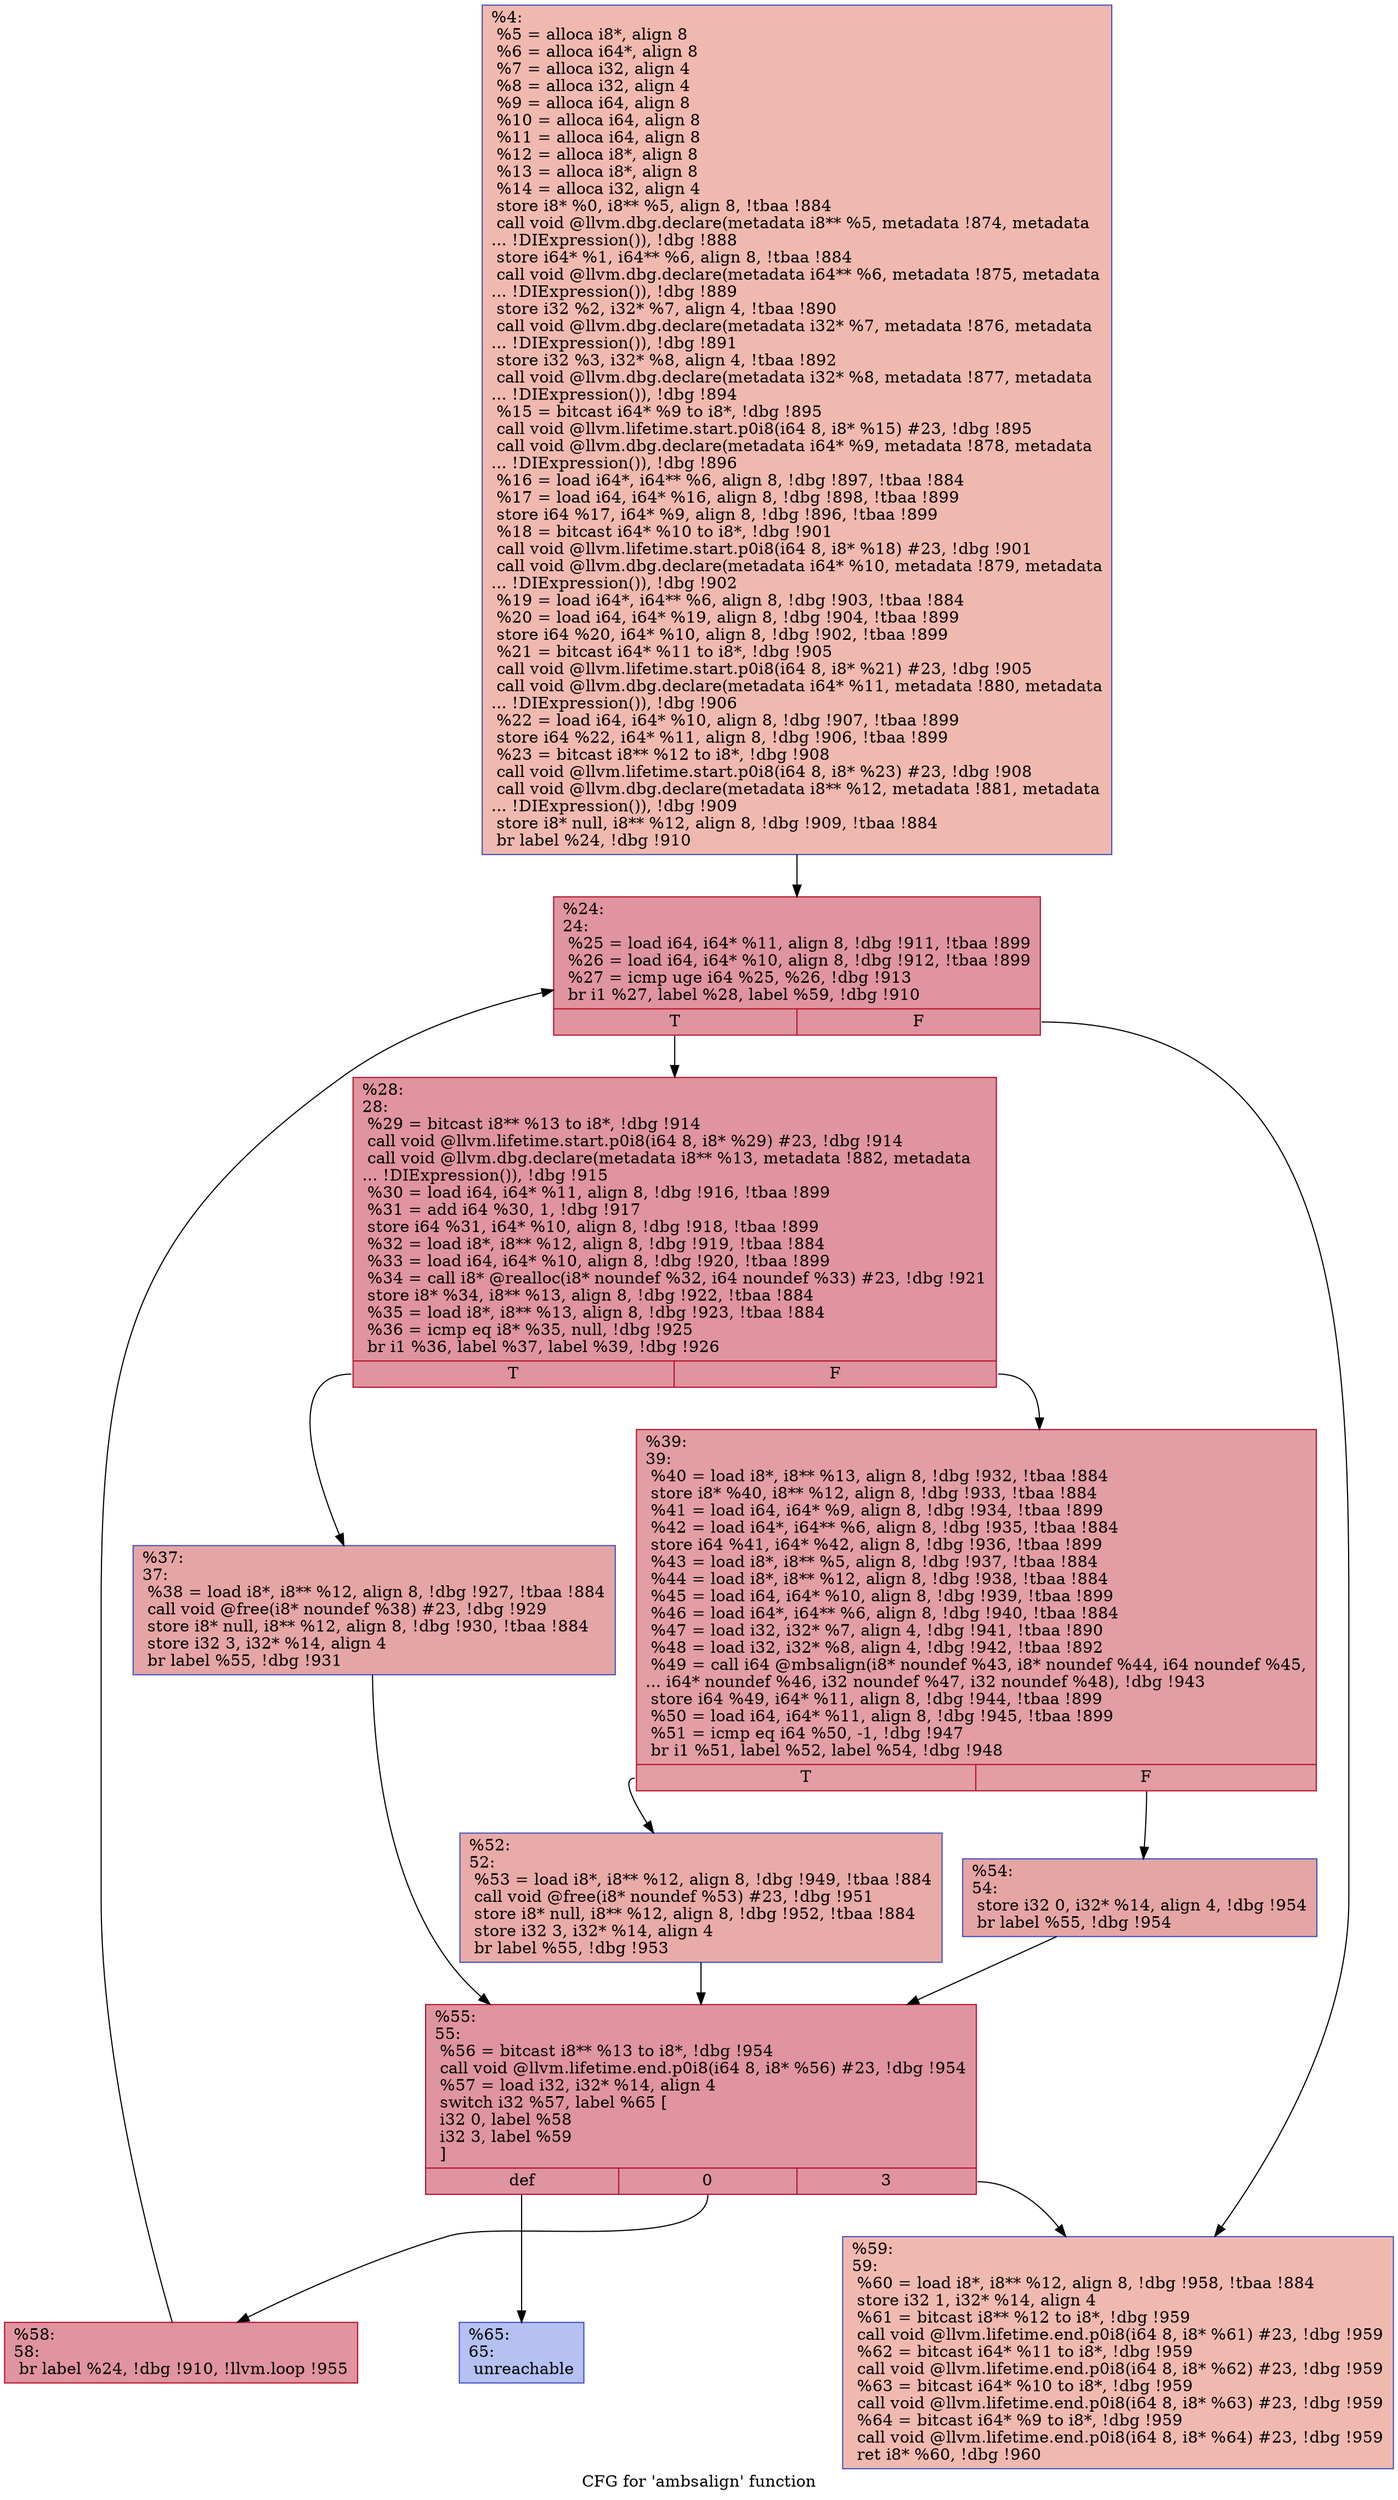 digraph "CFG for 'ambsalign' function" {
	label="CFG for 'ambsalign' function";

	Node0xd7b9f0 [shape=record,color="#3d50c3ff", style=filled, fillcolor="#de614d70",label="{%4:\l  %5 = alloca i8*, align 8\l  %6 = alloca i64*, align 8\l  %7 = alloca i32, align 4\l  %8 = alloca i32, align 4\l  %9 = alloca i64, align 8\l  %10 = alloca i64, align 8\l  %11 = alloca i64, align 8\l  %12 = alloca i8*, align 8\l  %13 = alloca i8*, align 8\l  %14 = alloca i32, align 4\l  store i8* %0, i8** %5, align 8, !tbaa !884\l  call void @llvm.dbg.declare(metadata i8** %5, metadata !874, metadata\l... !DIExpression()), !dbg !888\l  store i64* %1, i64** %6, align 8, !tbaa !884\l  call void @llvm.dbg.declare(metadata i64** %6, metadata !875, metadata\l... !DIExpression()), !dbg !889\l  store i32 %2, i32* %7, align 4, !tbaa !890\l  call void @llvm.dbg.declare(metadata i32* %7, metadata !876, metadata\l... !DIExpression()), !dbg !891\l  store i32 %3, i32* %8, align 4, !tbaa !892\l  call void @llvm.dbg.declare(metadata i32* %8, metadata !877, metadata\l... !DIExpression()), !dbg !894\l  %15 = bitcast i64* %9 to i8*, !dbg !895\l  call void @llvm.lifetime.start.p0i8(i64 8, i8* %15) #23, !dbg !895\l  call void @llvm.dbg.declare(metadata i64* %9, metadata !878, metadata\l... !DIExpression()), !dbg !896\l  %16 = load i64*, i64** %6, align 8, !dbg !897, !tbaa !884\l  %17 = load i64, i64* %16, align 8, !dbg !898, !tbaa !899\l  store i64 %17, i64* %9, align 8, !dbg !896, !tbaa !899\l  %18 = bitcast i64* %10 to i8*, !dbg !901\l  call void @llvm.lifetime.start.p0i8(i64 8, i8* %18) #23, !dbg !901\l  call void @llvm.dbg.declare(metadata i64* %10, metadata !879, metadata\l... !DIExpression()), !dbg !902\l  %19 = load i64*, i64** %6, align 8, !dbg !903, !tbaa !884\l  %20 = load i64, i64* %19, align 8, !dbg !904, !tbaa !899\l  store i64 %20, i64* %10, align 8, !dbg !902, !tbaa !899\l  %21 = bitcast i64* %11 to i8*, !dbg !905\l  call void @llvm.lifetime.start.p0i8(i64 8, i8* %21) #23, !dbg !905\l  call void @llvm.dbg.declare(metadata i64* %11, metadata !880, metadata\l... !DIExpression()), !dbg !906\l  %22 = load i64, i64* %10, align 8, !dbg !907, !tbaa !899\l  store i64 %22, i64* %11, align 8, !dbg !906, !tbaa !899\l  %23 = bitcast i8** %12 to i8*, !dbg !908\l  call void @llvm.lifetime.start.p0i8(i64 8, i8* %23) #23, !dbg !908\l  call void @llvm.dbg.declare(metadata i8** %12, metadata !881, metadata\l... !DIExpression()), !dbg !909\l  store i8* null, i8** %12, align 8, !dbg !909, !tbaa !884\l  br label %24, !dbg !910\l}"];
	Node0xd7b9f0 -> Node0xd7baa0;
	Node0xd7baa0 [shape=record,color="#b70d28ff", style=filled, fillcolor="#b70d2870",label="{%24:\l24:                                               \l  %25 = load i64, i64* %11, align 8, !dbg !911, !tbaa !899\l  %26 = load i64, i64* %10, align 8, !dbg !912, !tbaa !899\l  %27 = icmp uge i64 %25, %26, !dbg !913\l  br i1 %27, label %28, label %59, !dbg !910\l|{<s0>T|<s1>F}}"];
	Node0xd7baa0:s0 -> Node0xd7baf0;
	Node0xd7baa0:s1 -> Node0xd7bd20;
	Node0xd7baf0 [shape=record,color="#b70d28ff", style=filled, fillcolor="#b70d2870",label="{%28:\l28:                                               \l  %29 = bitcast i8** %13 to i8*, !dbg !914\l  call void @llvm.lifetime.start.p0i8(i64 8, i8* %29) #23, !dbg !914\l  call void @llvm.dbg.declare(metadata i8** %13, metadata !882, metadata\l... !DIExpression()), !dbg !915\l  %30 = load i64, i64* %11, align 8, !dbg !916, !tbaa !899\l  %31 = add i64 %30, 1, !dbg !917\l  store i64 %31, i64* %10, align 8, !dbg !918, !tbaa !899\l  %32 = load i8*, i8** %12, align 8, !dbg !919, !tbaa !884\l  %33 = load i64, i64* %10, align 8, !dbg !920, !tbaa !899\l  %34 = call i8* @realloc(i8* noundef %32, i64 noundef %33) #23, !dbg !921\l  store i8* %34, i8** %13, align 8, !dbg !922, !tbaa !884\l  %35 = load i8*, i8** %13, align 8, !dbg !923, !tbaa !884\l  %36 = icmp eq i8* %35, null, !dbg !925\l  br i1 %36, label %37, label %39, !dbg !926\l|{<s0>T|<s1>F}}"];
	Node0xd7baf0:s0 -> Node0xd7bb40;
	Node0xd7baf0:s1 -> Node0xd7bb90;
	Node0xd7bb40 [shape=record,color="#3d50c3ff", style=filled, fillcolor="#c5333470",label="{%37:\l37:                                               \l  %38 = load i8*, i8** %12, align 8, !dbg !927, !tbaa !884\l  call void @free(i8* noundef %38) #23, !dbg !929\l  store i8* null, i8** %12, align 8, !dbg !930, !tbaa !884\l  store i32 3, i32* %14, align 4\l  br label %55, !dbg !931\l}"];
	Node0xd7bb40 -> Node0xd7bc80;
	Node0xd7bb90 [shape=record,color="#b70d28ff", style=filled, fillcolor="#be242e70",label="{%39:\l39:                                               \l  %40 = load i8*, i8** %13, align 8, !dbg !932, !tbaa !884\l  store i8* %40, i8** %12, align 8, !dbg !933, !tbaa !884\l  %41 = load i64, i64* %9, align 8, !dbg !934, !tbaa !899\l  %42 = load i64*, i64** %6, align 8, !dbg !935, !tbaa !884\l  store i64 %41, i64* %42, align 8, !dbg !936, !tbaa !899\l  %43 = load i8*, i8** %5, align 8, !dbg !937, !tbaa !884\l  %44 = load i8*, i8** %12, align 8, !dbg !938, !tbaa !884\l  %45 = load i64, i64* %10, align 8, !dbg !939, !tbaa !899\l  %46 = load i64*, i64** %6, align 8, !dbg !940, !tbaa !884\l  %47 = load i32, i32* %7, align 4, !dbg !941, !tbaa !890\l  %48 = load i32, i32* %8, align 4, !dbg !942, !tbaa !892\l  %49 = call i64 @mbsalign(i8* noundef %43, i8* noundef %44, i64 noundef %45,\l... i64* noundef %46, i32 noundef %47, i32 noundef %48), !dbg !943\l  store i64 %49, i64* %11, align 8, !dbg !944, !tbaa !899\l  %50 = load i64, i64* %11, align 8, !dbg !945, !tbaa !899\l  %51 = icmp eq i64 %50, -1, !dbg !947\l  br i1 %51, label %52, label %54, !dbg !948\l|{<s0>T|<s1>F}}"];
	Node0xd7bb90:s0 -> Node0xd7bbe0;
	Node0xd7bb90:s1 -> Node0xd7bc30;
	Node0xd7bbe0 [shape=record,color="#3d50c3ff", style=filled, fillcolor="#cc403a70",label="{%52:\l52:                                               \l  %53 = load i8*, i8** %12, align 8, !dbg !949, !tbaa !884\l  call void @free(i8* noundef %53) #23, !dbg !951\l  store i8* null, i8** %12, align 8, !dbg !952, !tbaa !884\l  store i32 3, i32* %14, align 4\l  br label %55, !dbg !953\l}"];
	Node0xd7bbe0 -> Node0xd7bc80;
	Node0xd7bc30 [shape=record,color="#3d50c3ff", style=filled, fillcolor="#c5333470",label="{%54:\l54:                                               \l  store i32 0, i32* %14, align 4, !dbg !954\l  br label %55, !dbg !954\l}"];
	Node0xd7bc30 -> Node0xd7bc80;
	Node0xd7bc80 [shape=record,color="#b70d28ff", style=filled, fillcolor="#b70d2870",label="{%55:\l55:                                               \l  %56 = bitcast i8** %13 to i8*, !dbg !954\l  call void @llvm.lifetime.end.p0i8(i64 8, i8* %56) #23, !dbg !954\l  %57 = load i32, i32* %14, align 4\l  switch i32 %57, label %65 [\l    i32 0, label %58\l    i32 3, label %59\l  ]\l|{<s0>def|<s1>0|<s2>3}}"];
	Node0xd7bc80:s0 -> Node0xd7bd70;
	Node0xd7bc80:s1 -> Node0xd7bcd0;
	Node0xd7bc80:s2 -> Node0xd7bd20;
	Node0xd7bcd0 [shape=record,color="#b70d28ff", style=filled, fillcolor="#b70d2870",label="{%58:\l58:                                               \l  br label %24, !dbg !910, !llvm.loop !955\l}"];
	Node0xd7bcd0 -> Node0xd7baa0;
	Node0xd7bd20 [shape=record,color="#3d50c3ff", style=filled, fillcolor="#de614d70",label="{%59:\l59:                                               \l  %60 = load i8*, i8** %12, align 8, !dbg !958, !tbaa !884\l  store i32 1, i32* %14, align 4\l  %61 = bitcast i8** %12 to i8*, !dbg !959\l  call void @llvm.lifetime.end.p0i8(i64 8, i8* %61) #23, !dbg !959\l  %62 = bitcast i64* %11 to i8*, !dbg !959\l  call void @llvm.lifetime.end.p0i8(i64 8, i8* %62) #23, !dbg !959\l  %63 = bitcast i64* %10 to i8*, !dbg !959\l  call void @llvm.lifetime.end.p0i8(i64 8, i8* %63) #23, !dbg !959\l  %64 = bitcast i64* %9 to i8*, !dbg !959\l  call void @llvm.lifetime.end.p0i8(i64 8, i8* %64) #23, !dbg !959\l  ret i8* %60, !dbg !960\l}"];
	Node0xd7bd70 [shape=record,color="#3d50c3ff", style=filled, fillcolor="#5572df70",label="{%65:\l65:                                               \l  unreachable\l}"];
}

